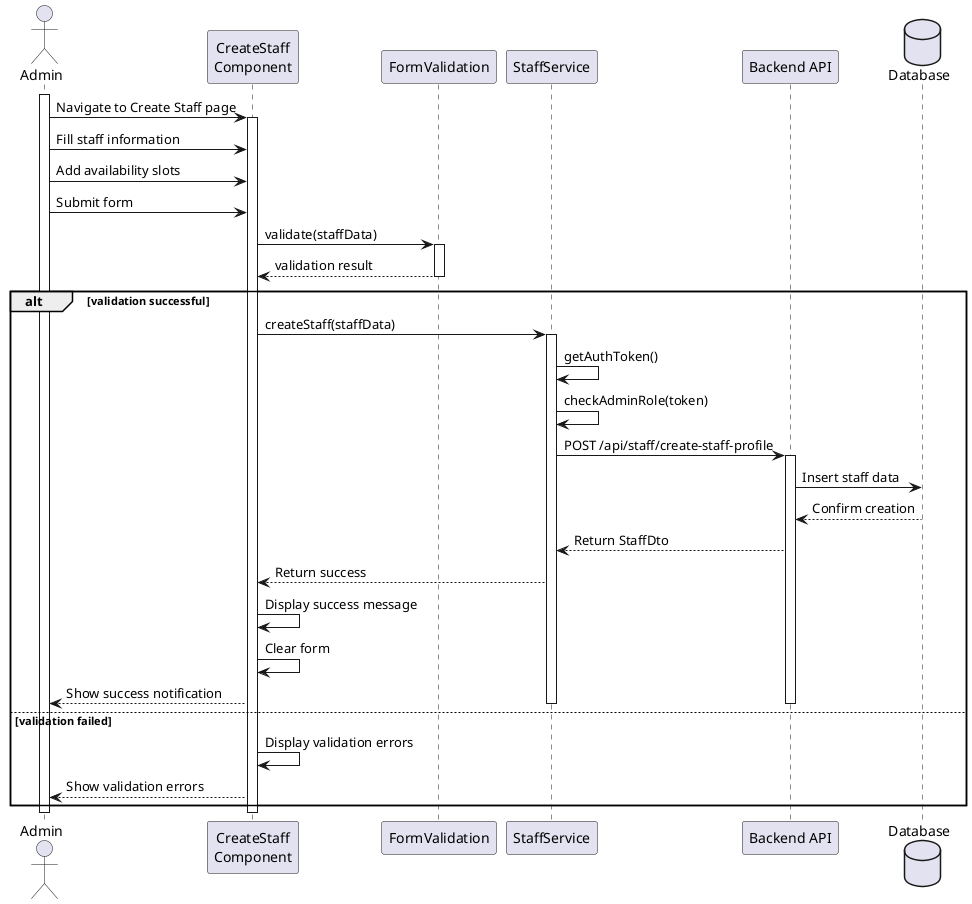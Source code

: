 @startuml Create Staff UI Sequence Diagram

actor Admin
participant "CreateStaff\nComponent" as UI
participant "FormValidation" as FV
participant "StaffService" as SS
participant "Backend API" as API
database "Database" as DB

activate Admin
Admin -> UI: Navigate to Create Staff page
activate UI

Admin -> UI: Fill staff information
Admin -> UI: Add availability slots
Admin -> UI: Submit form

UI -> FV: validate(staffData)
activate FV
FV --> UI: validation result
deactivate FV

alt validation successful
    UI -> SS: createStaff(staffData)
    activate SS
    SS -> SS: getAuthToken()
    SS -> SS: checkAdminRole(token)
    SS -> API: POST /api/staff/create-staff-profile
    activate API
    API -> DB: Insert staff data
    DB --> API: Confirm creation
    API --> SS: Return StaffDto
    SS --> UI: Return success
    UI -> UI: Display success message
    UI -> UI: Clear form
    UI --> Admin: Show success notification
    deactivate SS
    deactivate API
else validation failed
    UI -> UI: Display validation errors
    UI --> Admin: Show validation errors
end

deactivate UI
deactivate Admin

@enduml
